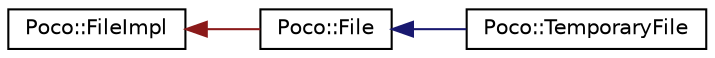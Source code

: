 digraph "Graphical Class Hierarchy"
{
 // LATEX_PDF_SIZE
  edge [fontname="Helvetica",fontsize="10",labelfontname="Helvetica",labelfontsize="10"];
  node [fontname="Helvetica",fontsize="10",shape=record];
  rankdir="LR";
  Node0 [label="Poco::FileImpl",height=0.2,width=0.4,color="black", fillcolor="white", style="filled",URL="$classPoco_1_1FileImpl.html",tooltip=" "];
  Node0 -> Node1 [dir="back",color="firebrick4",fontsize="10",style="solid",fontname="Helvetica"];
  Node1 [label="Poco::File",height=0.2,width=0.4,color="black", fillcolor="white", style="filled",URL="$classPoco_1_1File.html",tooltip=" "];
  Node1 -> Node2 [dir="back",color="midnightblue",fontsize="10",style="solid",fontname="Helvetica"];
  Node2 [label="Poco::TemporaryFile",height=0.2,width=0.4,color="black", fillcolor="white", style="filled",URL="$classPoco_1_1TemporaryFile.html",tooltip=" "];
}
